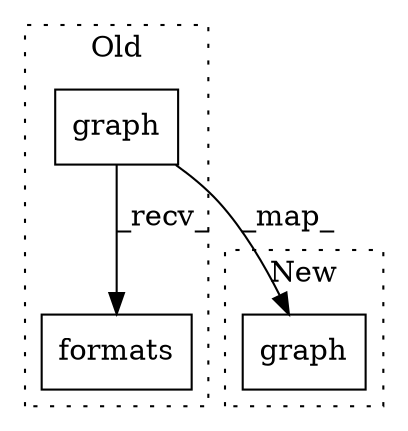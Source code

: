digraph G {
subgraph cluster0 {
1 [label="graph" a="32" s="65255,65323" l="6,1" shape="box"];
3 [label="formats" a="32" s="65325,65336" l="8,1" shape="box"];
label = "Old";
style="dotted";
}
subgraph cluster1 {
2 [label="graph" a="32" s="65219,65291" l="6,1" shape="box"];
label = "New";
style="dotted";
}
1 -> 2 [label="_map_"];
1 -> 3 [label="_recv_"];
}